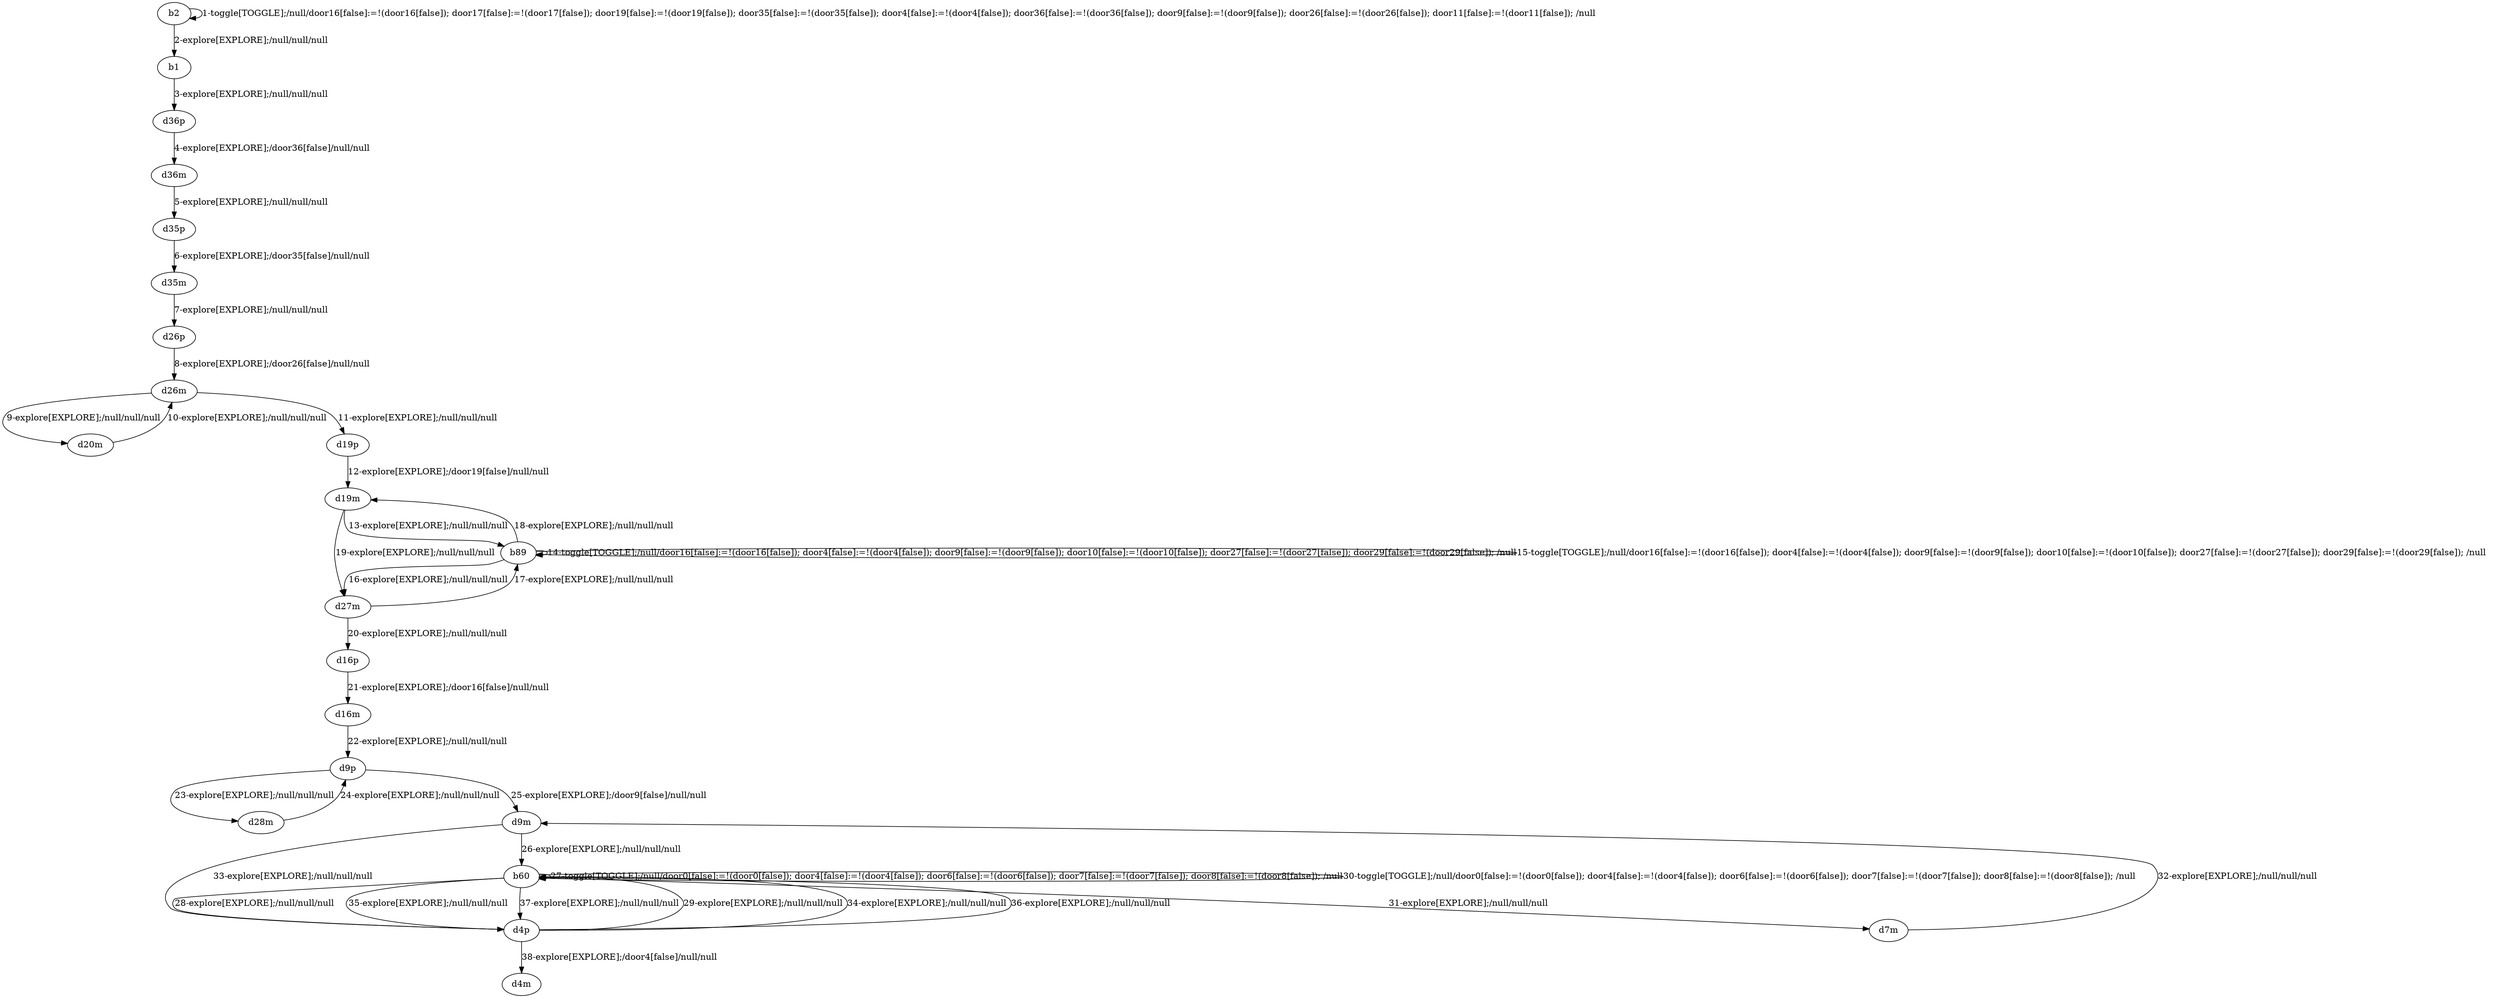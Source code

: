 # Total number of goals covered by this test: 2
# b60 --> d7m
# d7m --> d9m

digraph g {
"b2" -> "b2" [label = "1-toggle[TOGGLE];/null/door16[false]:=!(door16[false]); door17[false]:=!(door17[false]); door19[false]:=!(door19[false]); door35[false]:=!(door35[false]); door4[false]:=!(door4[false]); door36[false]:=!(door36[false]); door9[false]:=!(door9[false]); door26[false]:=!(door26[false]); door11[false]:=!(door11[false]); /null"];
"b2" -> "b1" [label = "2-explore[EXPLORE];/null/null/null"];
"b1" -> "d36p" [label = "3-explore[EXPLORE];/null/null/null"];
"d36p" -> "d36m" [label = "4-explore[EXPLORE];/door36[false]/null/null"];
"d36m" -> "d35p" [label = "5-explore[EXPLORE];/null/null/null"];
"d35p" -> "d35m" [label = "6-explore[EXPLORE];/door35[false]/null/null"];
"d35m" -> "d26p" [label = "7-explore[EXPLORE];/null/null/null"];
"d26p" -> "d26m" [label = "8-explore[EXPLORE];/door26[false]/null/null"];
"d26m" -> "d20m" [label = "9-explore[EXPLORE];/null/null/null"];
"d20m" -> "d26m" [label = "10-explore[EXPLORE];/null/null/null"];
"d26m" -> "d19p" [label = "11-explore[EXPLORE];/null/null/null"];
"d19p" -> "d19m" [label = "12-explore[EXPLORE];/door19[false]/null/null"];
"d19m" -> "b89" [label = "13-explore[EXPLORE];/null/null/null"];
"b89" -> "b89" [label = "14-toggle[TOGGLE];/null/door16[false]:=!(door16[false]); door4[false]:=!(door4[false]); door9[false]:=!(door9[false]); door10[false]:=!(door10[false]); door27[false]:=!(door27[false]); door29[false]:=!(door29[false]); /null"];
"b89" -> "b89" [label = "15-toggle[TOGGLE];/null/door16[false]:=!(door16[false]); door4[false]:=!(door4[false]); door9[false]:=!(door9[false]); door10[false]:=!(door10[false]); door27[false]:=!(door27[false]); door29[false]:=!(door29[false]); /null"];
"b89" -> "d27m" [label = "16-explore[EXPLORE];/null/null/null"];
"d27m" -> "b89" [label = "17-explore[EXPLORE];/null/null/null"];
"b89" -> "d19m" [label = "18-explore[EXPLORE];/null/null/null"];
"d19m" -> "d27m" [label = "19-explore[EXPLORE];/null/null/null"];
"d27m" -> "d16p" [label = "20-explore[EXPLORE];/null/null/null"];
"d16p" -> "d16m" [label = "21-explore[EXPLORE];/door16[false]/null/null"];
"d16m" -> "d9p" [label = "22-explore[EXPLORE];/null/null/null"];
"d9p" -> "d28m" [label = "23-explore[EXPLORE];/null/null/null"];
"d28m" -> "d9p" [label = "24-explore[EXPLORE];/null/null/null"];
"d9p" -> "d9m" [label = "25-explore[EXPLORE];/door9[false]/null/null"];
"d9m" -> "b60" [label = "26-explore[EXPLORE];/null/null/null"];
"b60" -> "b60" [label = "27-toggle[TOGGLE];/null/door0[false]:=!(door0[false]); door4[false]:=!(door4[false]); door6[false]:=!(door6[false]); door7[false]:=!(door7[false]); door8[false]:=!(door8[false]); /null"];
"b60" -> "d4p" [label = "28-explore[EXPLORE];/null/null/null"];
"d4p" -> "b60" [label = "29-explore[EXPLORE];/null/null/null"];
"b60" -> "b60" [label = "30-toggle[TOGGLE];/null/door0[false]:=!(door0[false]); door4[false]:=!(door4[false]); door6[false]:=!(door6[false]); door7[false]:=!(door7[false]); door8[false]:=!(door8[false]); /null"];
"b60" -> "d7m" [label = "31-explore[EXPLORE];/null/null/null"];
"d7m" -> "d9m" [label = "32-explore[EXPLORE];/null/null/null"];
"d9m" -> "d4p" [label = "33-explore[EXPLORE];/null/null/null"];
"d4p" -> "b60" [label = "34-explore[EXPLORE];/null/null/null"];
"b60" -> "d4p" [label = "35-explore[EXPLORE];/null/null/null"];
"d4p" -> "b60" [label = "36-explore[EXPLORE];/null/null/null"];
"b60" -> "d4p" [label = "37-explore[EXPLORE];/null/null/null"];
"d4p" -> "d4m" [label = "38-explore[EXPLORE];/door4[false]/null/null"];
}